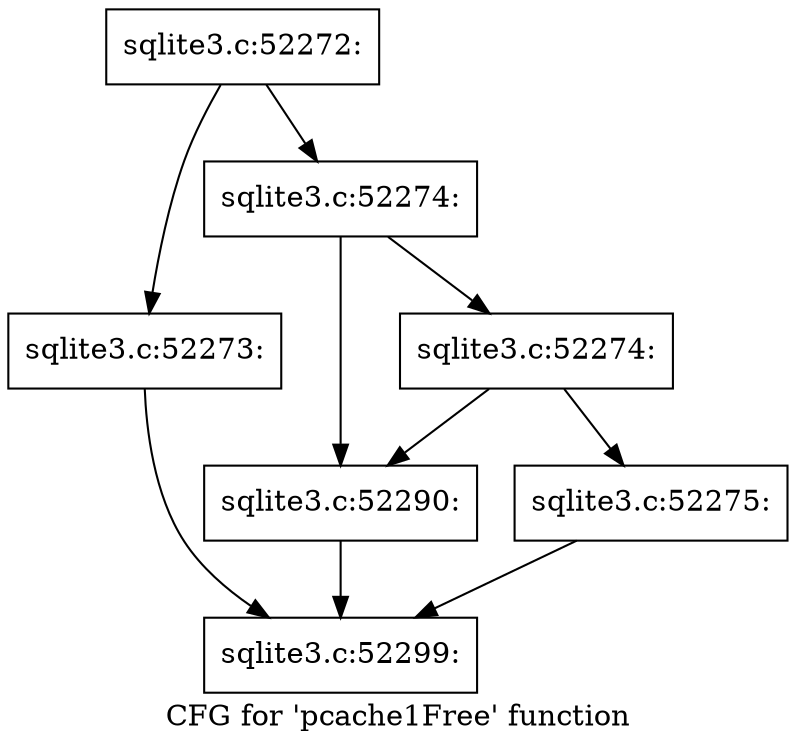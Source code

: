 digraph "CFG for 'pcache1Free' function" {
	label="CFG for 'pcache1Free' function";

	Node0x55c0f57eac10 [shape=record,label="{sqlite3.c:52272:}"];
	Node0x55c0f57eac10 -> Node0x55c0f74c56d0;
	Node0x55c0f57eac10 -> Node0x55c0f74c5720;
	Node0x55c0f74c56d0 [shape=record,label="{sqlite3.c:52273:}"];
	Node0x55c0f74c56d0 -> Node0x55c0f74c5a90;
	Node0x55c0f74c5720 [shape=record,label="{sqlite3.c:52274:}"];
	Node0x55c0f74c5720 -> Node0x55c0f74c5b30;
	Node0x55c0f74c5720 -> Node0x55c0f74c5ae0;
	Node0x55c0f74c5b30 [shape=record,label="{sqlite3.c:52274:}"];
	Node0x55c0f74c5b30 -> Node0x55c0f74c5a40;
	Node0x55c0f74c5b30 -> Node0x55c0f74c5ae0;
	Node0x55c0f74c5a40 [shape=record,label="{sqlite3.c:52275:}"];
	Node0x55c0f74c5a40 -> Node0x55c0f74c5a90;
	Node0x55c0f74c5ae0 [shape=record,label="{sqlite3.c:52290:}"];
	Node0x55c0f74c5ae0 -> Node0x55c0f74c5a90;
	Node0x55c0f74c5a90 [shape=record,label="{sqlite3.c:52299:}"];
}
